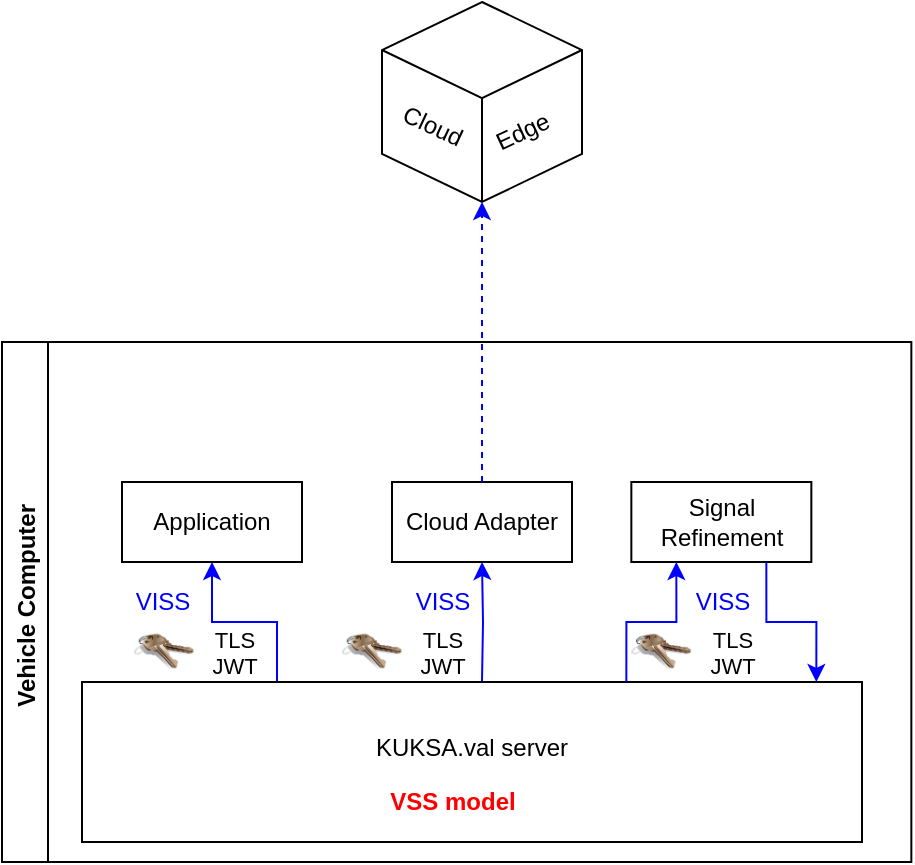 <mxfile version="16.4.3" type="github">
  <diagram id="7CbPHrSVvQyGy6UpJKRf" name="Page-1">
    <mxGraphModel dx="963" dy="810" grid="1" gridSize="10" guides="1" tooltips="1" connect="1" arrows="1" fold="1" page="1" pageScale="1" pageWidth="827" pageHeight="1169" math="0" shadow="0">
      <root>
        <mxCell id="0" />
        <mxCell id="1" parent="0" />
        <mxCell id="-Yf7tJzmuAWUm6rALFh--1" value="Vehicle Computer " style="swimlane;horizontal=0;" parent="1" vertex="1">
          <mxGeometry x="90" y="220" width="454.67" height="260" as="geometry" />
        </mxCell>
        <mxCell id="-Yf7tJzmuAWUm6rALFh--3" value="Application" style="rounded=0;whiteSpace=wrap;html=1;fontColor=#000000;" parent="-Yf7tJzmuAWUm6rALFh--1" vertex="1">
          <mxGeometry x="60" y="70" width="90" height="40" as="geometry" />
        </mxCell>
        <mxCell id="-Yf7tJzmuAWUm6rALFh--25" style="edgeStyle=orthogonalEdgeStyle;rounded=0;orthogonalLoop=1;jettySize=auto;html=1;exitX=0.25;exitY=0;exitDx=0;exitDy=0;entryX=0.5;entryY=1;entryDx=0;entryDy=0;strokeColor=#0000FF;" parent="-Yf7tJzmuAWUm6rALFh--1" source="-Yf7tJzmuAWUm6rALFh--15" target="-Yf7tJzmuAWUm6rALFh--3" edge="1">
          <mxGeometry relative="1" as="geometry" />
        </mxCell>
        <mxCell id="-Yf7tJzmuAWUm6rALFh--9" value="Cloud Adapter" style="rounded=0;whiteSpace=wrap;html=1;fontColor=#000000;" parent="-Yf7tJzmuAWUm6rALFh--1" vertex="1">
          <mxGeometry x="195" y="70" width="90" height="40" as="geometry" />
        </mxCell>
        <mxCell id="-Yf7tJzmuAWUm6rALFh--26" style="edgeStyle=orthogonalEdgeStyle;rounded=0;orthogonalLoop=1;jettySize=auto;html=1;entryX=0.5;entryY=1;entryDx=0;entryDy=0;strokeColor=#0000FF;" parent="-Yf7tJzmuAWUm6rALFh--1" target="-Yf7tJzmuAWUm6rALFh--9" edge="1">
          <mxGeometry relative="1" as="geometry">
            <mxPoint x="240" y="170" as="sourcePoint" />
          </mxGeometry>
        </mxCell>
        <mxCell id="-Yf7tJzmuAWUm6rALFh--7" value="&lt;font color=&quot;#0000ff&quot;&gt;VISS&lt;/font&gt;" style="text;html=1;align=center;verticalAlign=middle;resizable=0;points=[];autosize=1;strokeColor=none;fillColor=none;" parent="-Yf7tJzmuAWUm6rALFh--1" vertex="1">
          <mxGeometry x="60" y="120" width="40" height="20" as="geometry" />
        </mxCell>
        <mxCell id="-Yf7tJzmuAWUm6rALFh--4" value="" style="group" parent="-Yf7tJzmuAWUm6rALFh--1" vertex="1" connectable="0">
          <mxGeometry x="66" y="140" width="70" height="30" as="geometry" />
        </mxCell>
        <mxCell id="-Yf7tJzmuAWUm6rALFh--5" value="" style="image;html=1;image=img/lib/clip_art/general/Keys_128x128.png;fontColor=#000000;" parent="-Yf7tJzmuAWUm6rALFh--4" vertex="1">
          <mxGeometry width="30" height="30" as="geometry" />
        </mxCell>
        <mxCell id="-Yf7tJzmuAWUm6rALFh--6" value="&lt;font style=&quot;font-size: 11px&quot;&gt;TLS&lt;br&gt;&lt;/font&gt;&lt;div style=&quot;text-align: left ; font-size: 11px&quot;&gt;&lt;font style=&quot;font-size: 11px&quot;&gt;JWT&lt;/font&gt;&lt;/div&gt;" style="text;html=1;align=center;verticalAlign=middle;resizable=0;points=[];autosize=1;strokeColor=none;fillColor=none;fontColor=#000000;" parent="-Yf7tJzmuAWUm6rALFh--4" vertex="1">
          <mxGeometry x="30" width="40" height="30" as="geometry" />
        </mxCell>
        <mxCell id="-Yf7tJzmuAWUm6rALFh--35" value="&lt;font color=&quot;#0000ff&quot;&gt;VISS&lt;/font&gt;" style="text;html=1;align=center;verticalAlign=middle;resizable=0;points=[];autosize=1;strokeColor=none;fillColor=none;" parent="-Yf7tJzmuAWUm6rALFh--1" vertex="1">
          <mxGeometry x="200" y="120" width="40" height="20" as="geometry" />
        </mxCell>
        <mxCell id="-Yf7tJzmuAWUm6rALFh--36" value="" style="group" parent="-Yf7tJzmuAWUm6rALFh--1" vertex="1" connectable="0">
          <mxGeometry x="170" y="140" width="70" height="30" as="geometry" />
        </mxCell>
        <mxCell id="-Yf7tJzmuAWUm6rALFh--37" value="" style="image;html=1;image=img/lib/clip_art/general/Keys_128x128.png;fontColor=#000000;" parent="-Yf7tJzmuAWUm6rALFh--36" vertex="1">
          <mxGeometry width="30" height="30" as="geometry" />
        </mxCell>
        <mxCell id="-Yf7tJzmuAWUm6rALFh--38" value="&lt;font style=&quot;font-size: 11px&quot;&gt;TLS&lt;br&gt;&lt;/font&gt;&lt;div style=&quot;text-align: left ; font-size: 11px&quot;&gt;&lt;font style=&quot;font-size: 11px&quot;&gt;JWT&lt;/font&gt;&lt;/div&gt;" style="text;html=1;align=center;verticalAlign=middle;resizable=0;points=[];autosize=1;strokeColor=none;fillColor=none;fontColor=#000000;" parent="-Yf7tJzmuAWUm6rALFh--36" vertex="1">
          <mxGeometry x="30" width="40" height="30" as="geometry" />
        </mxCell>
        <mxCell id="-Yf7tJzmuAWUm6rALFh--15" value="&lt;font color=&quot;#000000&quot;&gt;KUKSA.val server&lt;br&gt;&lt;br&gt;&lt;/font&gt;" style="rounded=0;whiteSpace=wrap;html=1;fontColor=#FF0000;" parent="-Yf7tJzmuAWUm6rALFh--1" vertex="1">
          <mxGeometry x="40" y="170" width="390" height="80" as="geometry" />
        </mxCell>
        <mxCell id="-Yf7tJzmuAWUm6rALFh--16" value="&lt;font color=&quot;#ff0000&quot;&gt;&lt;b&gt;VSS model&lt;/b&gt;&lt;/font&gt;" style="text;html=1;align=center;verticalAlign=middle;resizable=0;points=[];autosize=1;strokeColor=none;fillColor=none;fontColor=#0000FF;" parent="-Yf7tJzmuAWUm6rALFh--1" vertex="1">
          <mxGeometry x="184.673" y="220" width="80" height="20" as="geometry" />
        </mxCell>
        <mxCell id="-Yf7tJzmuAWUm6rALFh--19" value="Signal Refinement" style="rounded=0;whiteSpace=wrap;html=1;fontColor=#000000;" parent="-Yf7tJzmuAWUm6rALFh--1" vertex="1">
          <mxGeometry x="314.67" y="70" width="90" height="40" as="geometry" />
        </mxCell>
        <mxCell id="-Yf7tJzmuAWUm6rALFh--45" style="edgeStyle=orthogonalEdgeStyle;rounded=0;orthogonalLoop=1;jettySize=auto;html=1;exitX=0.25;exitY=0;exitDx=0;exitDy=0;entryX=0.25;entryY=1;entryDx=0;entryDy=0;strokeColor=#0000FF;" parent="-Yf7tJzmuAWUm6rALFh--1" source="-Yf7tJzmuAWUm6rALFh--44" target="-Yf7tJzmuAWUm6rALFh--19" edge="1">
          <mxGeometry relative="1" as="geometry" />
        </mxCell>
        <mxCell id="-Yf7tJzmuAWUm6rALFh--44" value="" style="rounded=0;whiteSpace=wrap;html=1;strokeColor=none;fillColor=none;" parent="-Yf7tJzmuAWUm6rALFh--1" vertex="1">
          <mxGeometry x="264.67" y="170" width="190" height="30" as="geometry" />
        </mxCell>
        <mxCell id="-Yf7tJzmuAWUm6rALFh--46" style="edgeStyle=orthogonalEdgeStyle;rounded=0;orthogonalLoop=1;jettySize=auto;html=1;exitX=0.75;exitY=1;exitDx=0;exitDy=0;entryX=0.75;entryY=0;entryDx=0;entryDy=0;strokeColor=#0000FF;" parent="-Yf7tJzmuAWUm6rALFh--1" source="-Yf7tJzmuAWUm6rALFh--19" target="-Yf7tJzmuAWUm6rALFh--44" edge="1">
          <mxGeometry relative="1" as="geometry" />
        </mxCell>
        <mxCell id="-Yf7tJzmuAWUm6rALFh--49" value="&lt;font color=&quot;#0000ff&quot;&gt;VISS&lt;/font&gt;" style="text;html=1;align=center;verticalAlign=middle;resizable=0;points=[];autosize=1;strokeColor=none;fillColor=none;" parent="-Yf7tJzmuAWUm6rALFh--1" vertex="1">
          <mxGeometry x="339.67" y="120" width="40" height="20" as="geometry" />
        </mxCell>
        <mxCell id="-Yf7tJzmuAWUm6rALFh--50" value="" style="group" parent="-Yf7tJzmuAWUm6rALFh--1" vertex="1" connectable="0">
          <mxGeometry x="314.67" y="140" width="70" height="30" as="geometry" />
        </mxCell>
        <mxCell id="-Yf7tJzmuAWUm6rALFh--51" value="" style="image;html=1;image=img/lib/clip_art/general/Keys_128x128.png;fontColor=#000000;" parent="-Yf7tJzmuAWUm6rALFh--50" vertex="1">
          <mxGeometry width="30" height="30" as="geometry" />
        </mxCell>
        <mxCell id="-Yf7tJzmuAWUm6rALFh--52" value="&lt;font style=&quot;font-size: 11px&quot;&gt;TLS&lt;br&gt;&lt;/font&gt;&lt;div style=&quot;text-align: left ; font-size: 11px&quot;&gt;&lt;font style=&quot;font-size: 11px&quot;&gt;JWT&lt;/font&gt;&lt;/div&gt;" style="text;html=1;align=center;verticalAlign=middle;resizable=0;points=[];autosize=1;strokeColor=none;fillColor=none;fontColor=#000000;" parent="-Yf7tJzmuAWUm6rALFh--50" vertex="1">
          <mxGeometry x="30" width="40" height="30" as="geometry" />
        </mxCell>
        <mxCell id="-Yf7tJzmuAWUm6rALFh--27" style="edgeStyle=orthogonalEdgeStyle;rounded=0;orthogonalLoop=1;jettySize=auto;html=1;exitX=0.5;exitY=0;exitDx=0;exitDy=0;entryX=0.5;entryY=1;entryDx=0;entryDy=0;entryPerimeter=0;strokeColor=#0000FF;dashed=1;" parent="1" source="-Yf7tJzmuAWUm6rALFh--9" target="-Yf7tJzmuAWUm6rALFh--29" edge="1">
          <mxGeometry relative="1" as="geometry">
            <mxPoint x="320" y="150" as="targetPoint" />
          </mxGeometry>
        </mxCell>
        <mxCell id="-Yf7tJzmuAWUm6rALFh--29" value="" style="whiteSpace=wrap;html=1;shape=mxgraph.basic.isocube;isoAngle=15;" parent="1" vertex="1">
          <mxGeometry x="280" y="50" width="100" height="100" as="geometry" />
        </mxCell>
        <mxCell id="-Yf7tJzmuAWUm6rALFh--30" value="Cloud" style="text;html=1;align=center;verticalAlign=middle;resizable=0;points=[];autosize=1;strokeColor=none;fillColor=none;rotation=25;" parent="1" vertex="1">
          <mxGeometry x="280" y="102" width="50" height="20" as="geometry" />
        </mxCell>
        <mxCell id="-Yf7tJzmuAWUm6rALFh--31" value="Edge" style="text;html=1;align=center;verticalAlign=middle;resizable=0;points=[];autosize=1;strokeColor=none;fillColor=none;rotation=-25;" parent="1" vertex="1">
          <mxGeometry x="330" y="105" width="40" height="20" as="geometry" />
        </mxCell>
      </root>
    </mxGraphModel>
  </diagram>
</mxfile>
